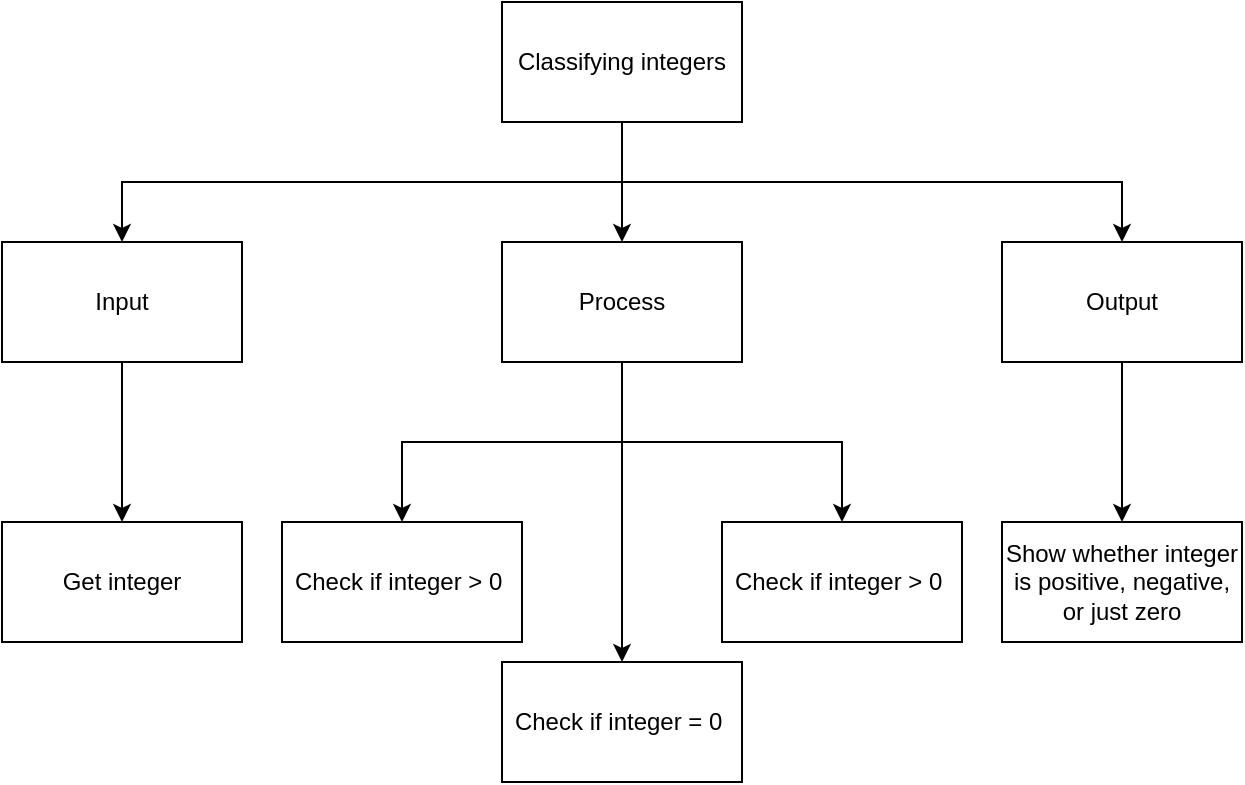 <mxfile>
    <diagram id="JTUGhjVp2YD2OqM2v-3V" name="Page-1">
        <mxGraphModel dx="690" dy="503" grid="1" gridSize="10" guides="1" tooltips="1" connect="1" arrows="1" fold="1" page="1" pageScale="1" pageWidth="827" pageHeight="1169" math="0" shadow="0">
            <root>
                <mxCell id="0"/>
                <mxCell id="1" parent="0"/>
                <mxCell id="2" value="" style="edgeStyle=orthogonalEdgeStyle;html=1;" edge="1" parent="1" source="3" target="12">
                    <mxGeometry relative="1" as="geometry"/>
                </mxCell>
                <mxCell id="3" value="Input" style="rounded=1;whiteSpace=wrap;html=1;" vertex="1" parent="1">
                    <mxGeometry x="520" y="260" width="120" height="60" as="geometry"/>
                </mxCell>
                <mxCell id="4" style="edgeStyle=none;html=1;" edge="1" parent="1" source="7" target="10">
                    <mxGeometry relative="1" as="geometry"/>
                </mxCell>
                <mxCell id="5" style="edgeStyle=orthogonalEdgeStyle;html=1;entryX=0.5;entryY=0;entryDx=0;entryDy=0;rounded=0;" edge="1" parent="1" source="7" target="3">
                    <mxGeometry relative="1" as="geometry">
                        <Array as="points">
                            <mxPoint x="830" y="230"/>
                            <mxPoint x="580" y="230"/>
                        </Array>
                    </mxGeometry>
                </mxCell>
                <mxCell id="6" style="edgeStyle=orthogonalEdgeStyle;html=1;rounded=0;" edge="1" parent="1" source="7" target="9">
                    <mxGeometry relative="1" as="geometry">
                        <Array as="points">
                            <mxPoint x="830" y="230"/>
                            <mxPoint x="1080" y="230"/>
                        </Array>
                    </mxGeometry>
                </mxCell>
                <mxCell id="7" value="Area and Perimeter" style="rounded=1;whiteSpace=wrap;html=1;" vertex="1" parent="1">
                    <mxGeometry x="770" y="140" width="120" height="60" as="geometry"/>
                </mxCell>
                <mxCell id="8" value="" style="edgeStyle=orthogonalEdgeStyle;html=1;" edge="1" parent="1" source="9" target="11">
                    <mxGeometry relative="1" as="geometry"/>
                </mxCell>
                <mxCell id="9" value="Output" style="rounded=1;whiteSpace=wrap;html=1;" vertex="1" parent="1">
                    <mxGeometry x="1020" y="260" width="120" height="60" as="geometry"/>
                </mxCell>
                <mxCell id="10" value="Process" style="rounded=1;whiteSpace=wrap;html=1;" vertex="1" parent="1">
                    <mxGeometry x="770" y="260" width="120" height="60" as="geometry"/>
                </mxCell>
                <mxCell id="11" value="" style="rounded=1;whiteSpace=wrap;html=1;" vertex="1" parent="1">
                    <mxGeometry x="1020" y="400" width="120" height="60" as="geometry"/>
                </mxCell>
                <mxCell id="12" value="" style="rounded=1;whiteSpace=wrap;html=1;" vertex="1" parent="1">
                    <mxGeometry x="520" y="400" width="120" height="60" as="geometry"/>
                </mxCell>
                <mxCell id="13" value="Get integer" style="rounded=0;whiteSpace=wrap;html=1;" vertex="1" parent="1">
                    <mxGeometry x="520" y="400" width="120" height="60" as="geometry"/>
                </mxCell>
                <mxCell id="14" value="Show whether integer is positive, negative, or just zero" style="rounded=0;whiteSpace=wrap;html=1;" vertex="1" parent="1">
                    <mxGeometry x="1020" y="400" width="120" height="60" as="geometry"/>
                </mxCell>
                <mxCell id="15" value="Input" style="rounded=0;whiteSpace=wrap;html=1;" vertex="1" parent="1">
                    <mxGeometry x="520" y="260" width="120" height="60" as="geometry"/>
                </mxCell>
                <mxCell id="17" style="edgeStyle=orthogonalEdgeStyle;rounded=0;html=1;entryX=0.5;entryY=0;entryDx=0;entryDy=0;" edge="1" parent="1" source="18" target="22">
                    <mxGeometry relative="1" as="geometry"/>
                </mxCell>
                <mxCell id="25" style="edgeStyle=orthogonalEdgeStyle;html=1;entryX=0.5;entryY=0;entryDx=0;entryDy=0;rounded=0;" edge="1" parent="1" source="18" target="24">
                    <mxGeometry relative="1" as="geometry"/>
                </mxCell>
                <mxCell id="28" style="edgeStyle=orthogonalEdgeStyle;rounded=0;html=1;" edge="1" parent="1" source="18" target="27">
                    <mxGeometry relative="1" as="geometry"/>
                </mxCell>
                <mxCell id="18" value="Process" style="rounded=0;whiteSpace=wrap;html=1;" vertex="1" parent="1">
                    <mxGeometry x="770" y="260" width="120" height="60" as="geometry"/>
                </mxCell>
                <mxCell id="19" value="Output" style="rounded=0;whiteSpace=wrap;html=1;" vertex="1" parent="1">
                    <mxGeometry x="1020" y="260" width="120" height="60" as="geometry"/>
                </mxCell>
                <mxCell id="20" value="Classifying integers" style="rounded=0;whiteSpace=wrap;html=1;" vertex="1" parent="1">
                    <mxGeometry x="770" y="140" width="120" height="60" as="geometry"/>
                </mxCell>
                <mxCell id="22" value="Check if integer &amp;gt; 0&amp;nbsp;" style="rounded=0;whiteSpace=wrap;html=1;" vertex="1" parent="1">
                    <mxGeometry x="660" y="400" width="120" height="60" as="geometry"/>
                </mxCell>
                <mxCell id="24" value="Check if integer &amp;gt; 0&amp;nbsp;" style="rounded=0;whiteSpace=wrap;html=1;" vertex="1" parent="1">
                    <mxGeometry x="880" y="400" width="120" height="60" as="geometry"/>
                </mxCell>
                <mxCell id="27" value="Check if integer = 0&amp;nbsp;" style="rounded=0;whiteSpace=wrap;html=1;" vertex="1" parent="1">
                    <mxGeometry x="770" y="470" width="120" height="60" as="geometry"/>
                </mxCell>
            </root>
        </mxGraphModel>
    </diagram>
</mxfile>